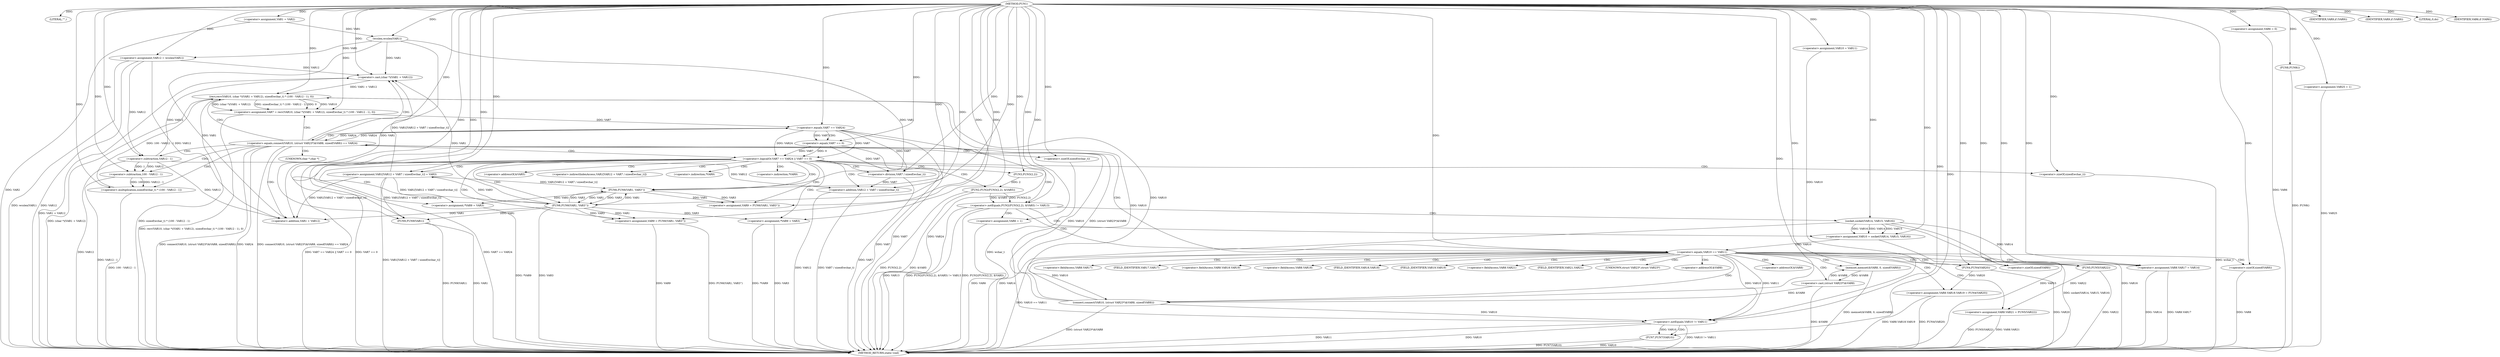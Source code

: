 digraph FUN1 {  
"1000100" [label = "(METHOD,FUN1)" ]
"1000270" [label = "(METHOD_RETURN,static void)" ]
"1000103" [label = "(LITERAL,\"\",)" ]
"1000104" [label = "(<operator>.assignment,VAR1 = VAR2)" ]
"1000110" [label = "(<operator>.assignment,VAR6 = 0)" ]
"1000117" [label = "(<operator>.assignment,VAR10 = VAR11)" ]
"1000121" [label = "(<operator>.assignment,VAR12 = wcslen(VAR1))" ]
"1000123" [label = "(wcslen,wcslen(VAR1))" ]
"1000128" [label = "(<operator>.notEquals,FUN2(FUN3(2,2), &VAR5) != VAR13)" ]
"1000129" [label = "(FUN2,FUN2(FUN3(2,2), &VAR5))" ]
"1000130" [label = "(FUN3,FUN3(2,2))" ]
"1000138" [label = "(<operator>.assignment,VAR6 = 1)" ]
"1000141" [label = "(<operator>.assignment,VAR10 = socket(VAR14, VAR15, VAR16))" ]
"1000143" [label = "(socket,socket(VAR14, VAR15, VAR16))" ]
"1000148" [label = "(<operator>.equals,VAR10 == VAR11)" ]
"1000153" [label = "(memset,memset(&VAR8, 0, sizeof(VAR8)))" ]
"1000157" [label = "(<operator>.sizeOf,sizeof(VAR8))" ]
"1000159" [label = "(<operator>.assignment,VAR8.VAR17 = VAR14)" ]
"1000164" [label = "(<operator>.assignment,VAR8.VAR18.VAR19 = FUN4(VAR20))" ]
"1000170" [label = "(FUN4,FUN4(VAR20))" ]
"1000172" [label = "(<operator>.assignment,VAR8.VAR21 = FUN5(VAR22))" ]
"1000176" [label = "(FUN5,FUN5(VAR22))" ]
"1000179" [label = "(<operator>.equals,connect(VAR10, (struct VAR23*)&VAR8, sizeof(VAR8)) == VAR24)" ]
"1000180" [label = "(connect,connect(VAR10, (struct VAR23*)&VAR8, sizeof(VAR8)))" ]
"1000182" [label = "(<operator>.cast,(struct VAR23*)&VAR8)" ]
"1000186" [label = "(<operator>.sizeOf,sizeof(VAR8))" ]
"1000191" [label = "(<operator>.assignment,VAR7 = recv(VAR10, (char *)(VAR1 + VAR12), sizeof(wchar_t) * (100 - VAR12 - 1), 0))" ]
"1000193" [label = "(recv,recv(VAR10, (char *)(VAR1 + VAR12), sizeof(wchar_t) * (100 - VAR12 - 1), 0))" ]
"1000195" [label = "(<operator>.cast,(char *)(VAR1 + VAR12))" ]
"1000197" [label = "(<operator>.addition,VAR1 + VAR12)" ]
"1000200" [label = "(<operator>.multiplication,sizeof(wchar_t) * (100 - VAR12 - 1))" ]
"1000201" [label = "(<operator>.sizeOf,sizeof(wchar_t))" ]
"1000203" [label = "(<operator>.subtraction,100 - VAR12 - 1)" ]
"1000205" [label = "(<operator>.subtraction,VAR12 - 1)" ]
"1000210" [label = "(<operator>.logicalOr,VAR7 == VAR24 || VAR7 == 0)" ]
"1000211" [label = "(<operator>.equals,VAR7 == VAR24)" ]
"1000214" [label = "(<operator>.equals,VAR7 == 0)" ]
"1000219" [label = "(<operator>.assignment,VAR1[VAR12 + VAR7 / sizeof(wchar_t)] = VAR3)" ]
"1000222" [label = "(<operator>.addition,VAR12 + VAR7 / sizeof(wchar_t))" ]
"1000224" [label = "(<operator>.division,VAR7 / sizeof(wchar_t))" ]
"1000226" [label = "(<operator>.sizeOf,sizeof(wchar_t))" ]
"1000229" [label = "(<operator>.assignment,VAR9 = FUN6(VAR1, VAR3''))" ]
"1000231" [label = "(FUN6,FUN6(VAR1, VAR3''))" ]
"1000235" [label = "(IDENTIFIER,VAR9,if (VAR9))" ]
"1000237" [label = "(<operator>.assignment,*VAR9 = VAR3)" ]
"1000241" [label = "(<operator>.assignment,VAR9 = FUN6(VAR1, VAR3''))" ]
"1000243" [label = "(FUN6,FUN6(VAR1, VAR3''))" ]
"1000247" [label = "(IDENTIFIER,VAR9,if (VAR9))" ]
"1000249" [label = "(<operator>.assignment,*VAR9 = VAR3)" ]
"1000253" [label = "(LITERAL,0,do)" ]
"1000255" [label = "(<operator>.notEquals,VAR10 != VAR11)" ]
"1000259" [label = "(FUN7,FUN7(VAR10))" ]
"1000262" [label = "(IDENTIFIER,VAR6,if (VAR6))" ]
"1000264" [label = "(FUN8,FUN8())" ]
"1000265" [label = "(<operator>.assignment,VAR25 = 1)" ]
"1000268" [label = "(FUN9,FUN9(VAR1))" ]
"1000133" [label = "(<operator>.addressOf,&VAR5)" ]
"1000154" [label = "(<operator>.addressOf,&VAR8)" ]
"1000160" [label = "(<operator>.fieldAccess,VAR8.VAR17)" ]
"1000162" [label = "(FIELD_IDENTIFIER,VAR17,VAR17)" ]
"1000165" [label = "(<operator>.fieldAccess,VAR8.VAR18.VAR19)" ]
"1000166" [label = "(<operator>.fieldAccess,VAR8.VAR18)" ]
"1000168" [label = "(FIELD_IDENTIFIER,VAR18,VAR18)" ]
"1000169" [label = "(FIELD_IDENTIFIER,VAR19,VAR19)" ]
"1000173" [label = "(<operator>.fieldAccess,VAR8.VAR21)" ]
"1000175" [label = "(FIELD_IDENTIFIER,VAR21,VAR21)" ]
"1000183" [label = "(UNKNOWN,struct VAR23*,struct VAR23*)" ]
"1000184" [label = "(<operator>.addressOf,&VAR8)" ]
"1000196" [label = "(UNKNOWN,char *,char *)" ]
"1000220" [label = "(<operator>.indirectIndexAccess,VAR1[VAR12 + VAR7 / sizeof(wchar_t)])" ]
"1000238" [label = "(<operator>.indirection,*VAR9)" ]
"1000250" [label = "(<operator>.indirection,*VAR9)" ]
  "1000210" -> "1000270"  [ label = "DDG: VAR7 == VAR24 || VAR7 == 0"] 
  "1000193" -> "1000270"  [ label = "DDG: sizeof(wchar_t) * (100 - VAR12 - 1)"] 
  "1000129" -> "1000270"  [ label = "DDG: &VAR5"] 
  "1000211" -> "1000270"  [ label = "DDG: VAR7"] 
  "1000195" -> "1000270"  [ label = "DDG: VAR1 + VAR12"] 
  "1000110" -> "1000270"  [ label = "DDG: VAR6"] 
  "1000180" -> "1000270"  [ label = "DDG: (struct VAR23*)&VAR8"] 
  "1000259" -> "1000270"  [ label = "DDG: FUN7(VAR10)"] 
  "1000179" -> "1000270"  [ label = "DDG: VAR24"] 
  "1000129" -> "1000270"  [ label = "DDG: FUN3(2,2)"] 
  "1000259" -> "1000270"  [ label = "DDG: VAR10"] 
  "1000186" -> "1000270"  [ label = "DDG: VAR8"] 
  "1000224" -> "1000270"  [ label = "DDG: VAR7"] 
  "1000226" -> "1000270"  [ label = "DDG: wchar_t"] 
  "1000222" -> "1000270"  [ label = "DDG: VAR12"] 
  "1000179" -> "1000270"  [ label = "DDG: connect(VAR10, (struct VAR23*)&VAR8, sizeof(VAR8)) == VAR24"] 
  "1000255" -> "1000270"  [ label = "DDG: VAR10 != VAR11"] 
  "1000237" -> "1000270"  [ label = "DDG: *VAR9"] 
  "1000159" -> "1000270"  [ label = "DDG: VAR8.VAR17"] 
  "1000210" -> "1000270"  [ label = "DDG: VAR7 == 0"] 
  "1000205" -> "1000270"  [ label = "DDG: VAR12"] 
  "1000121" -> "1000270"  [ label = "DDG: wcslen(VAR1)"] 
  "1000138" -> "1000270"  [ label = "DDG: VAR6"] 
  "1000268" -> "1000270"  [ label = "DDG: VAR1"] 
  "1000193" -> "1000270"  [ label = "DDG: (char *)(VAR1 + VAR12)"] 
  "1000182" -> "1000270"  [ label = "DDG: &VAR8"] 
  "1000268" -> "1000270"  [ label = "DDG: FUN9(VAR1)"] 
  "1000249" -> "1000270"  [ label = "DDG: VAR3"] 
  "1000128" -> "1000270"  [ label = "DDG: FUN2(FUN3(2,2), &VAR5)"] 
  "1000143" -> "1000270"  [ label = "DDG: VAR14"] 
  "1000179" -> "1000270"  [ label = "DDG: connect(VAR10, (struct VAR23*)&VAR8, sizeof(VAR8))"] 
  "1000264" -> "1000270"  [ label = "DDG: FUN8()"] 
  "1000200" -> "1000270"  [ label = "DDG: 100 - VAR12 - 1"] 
  "1000148" -> "1000270"  [ label = "DDG: VAR10 == VAR11"] 
  "1000172" -> "1000270"  [ label = "DDG: FUN5(VAR22)"] 
  "1000265" -> "1000270"  [ label = "DDG: VAR25"] 
  "1000153" -> "1000270"  [ label = "DDG: memset(&VAR8, 0, sizeof(VAR8))"] 
  "1000211" -> "1000270"  [ label = "DDG: VAR24"] 
  "1000128" -> "1000270"  [ label = "DDG: VAR13"] 
  "1000191" -> "1000270"  [ label = "DDG: recv(VAR10, (char *)(VAR1 + VAR12), sizeof(wchar_t) * (100 - VAR12 - 1), 0)"] 
  "1000210" -> "1000270"  [ label = "DDG: VAR7 == VAR24"] 
  "1000172" -> "1000270"  [ label = "DDG: VAR8.VAR21"] 
  "1000141" -> "1000270"  [ label = "DDG: socket(VAR14, VAR15, VAR16)"] 
  "1000121" -> "1000270"  [ label = "DDG: VAR12"] 
  "1000241" -> "1000270"  [ label = "DDG: VAR9"] 
  "1000143" -> "1000270"  [ label = "DDG: VAR15"] 
  "1000219" -> "1000270"  [ label = "DDG: VAR1[VAR12 + VAR7 / sizeof(wchar_t)]"] 
  "1000170" -> "1000270"  [ label = "DDG: VAR20"] 
  "1000214" -> "1000270"  [ label = "DDG: VAR7"] 
  "1000176" -> "1000270"  [ label = "DDG: VAR22"] 
  "1000164" -> "1000270"  [ label = "DDG: FUN4(VAR20)"] 
  "1000255" -> "1000270"  [ label = "DDG: VAR11"] 
  "1000128" -> "1000270"  [ label = "DDG: FUN2(FUN3(2,2), &VAR5) != VAR13"] 
  "1000249" -> "1000270"  [ label = "DDG: *VAR9"] 
  "1000203" -> "1000270"  [ label = "DDG: VAR12 - 1"] 
  "1000243" -> "1000270"  [ label = "DDG: VAR3"] 
  "1000255" -> "1000270"  [ label = "DDG: VAR10"] 
  "1000159" -> "1000270"  [ label = "DDG: VAR14"] 
  "1000143" -> "1000270"  [ label = "DDG: VAR16"] 
  "1000241" -> "1000270"  [ label = "DDG: FUN6(VAR1, VAR3'')"] 
  "1000104" -> "1000270"  [ label = "DDG: VAR2"] 
  "1000222" -> "1000270"  [ label = "DDG: VAR7 / sizeof(wchar_t)"] 
  "1000201" -> "1000270"  [ label = "DDG: wchar_t"] 
  "1000164" -> "1000270"  [ label = "DDG: VAR8.VAR18.VAR19"] 
  "1000100" -> "1000103"  [ label = "DDG: "] 
  "1000100" -> "1000104"  [ label = "DDG: "] 
  "1000100" -> "1000110"  [ label = "DDG: "] 
  "1000100" -> "1000117"  [ label = "DDG: "] 
  "1000123" -> "1000121"  [ label = "DDG: VAR1"] 
  "1000100" -> "1000121"  [ label = "DDG: "] 
  "1000104" -> "1000123"  [ label = "DDG: VAR1"] 
  "1000100" -> "1000123"  [ label = "DDG: "] 
  "1000129" -> "1000128"  [ label = "DDG: FUN3(2,2)"] 
  "1000129" -> "1000128"  [ label = "DDG: &VAR5"] 
  "1000130" -> "1000129"  [ label = "DDG: 2"] 
  "1000100" -> "1000130"  [ label = "DDG: "] 
  "1000100" -> "1000128"  [ label = "DDG: "] 
  "1000100" -> "1000138"  [ label = "DDG: "] 
  "1000143" -> "1000141"  [ label = "DDG: VAR14"] 
  "1000143" -> "1000141"  [ label = "DDG: VAR15"] 
  "1000143" -> "1000141"  [ label = "DDG: VAR16"] 
  "1000100" -> "1000141"  [ label = "DDG: "] 
  "1000100" -> "1000143"  [ label = "DDG: "] 
  "1000141" -> "1000148"  [ label = "DDG: VAR10"] 
  "1000100" -> "1000148"  [ label = "DDG: "] 
  "1000182" -> "1000153"  [ label = "DDG: &VAR8"] 
  "1000100" -> "1000153"  [ label = "DDG: "] 
  "1000100" -> "1000157"  [ label = "DDG: "] 
  "1000143" -> "1000159"  [ label = "DDG: VAR14"] 
  "1000100" -> "1000159"  [ label = "DDG: "] 
  "1000170" -> "1000164"  [ label = "DDG: VAR20"] 
  "1000100" -> "1000170"  [ label = "DDG: "] 
  "1000176" -> "1000172"  [ label = "DDG: VAR22"] 
  "1000100" -> "1000176"  [ label = "DDG: "] 
  "1000180" -> "1000179"  [ label = "DDG: VAR10"] 
  "1000180" -> "1000179"  [ label = "DDG: (struct VAR23*)&VAR8"] 
  "1000148" -> "1000180"  [ label = "DDG: VAR10"] 
  "1000100" -> "1000180"  [ label = "DDG: "] 
  "1000182" -> "1000180"  [ label = "DDG: &VAR8"] 
  "1000153" -> "1000182"  [ label = "DDG: &VAR8"] 
  "1000100" -> "1000186"  [ label = "DDG: "] 
  "1000211" -> "1000179"  [ label = "DDG: VAR24"] 
  "1000100" -> "1000179"  [ label = "DDG: "] 
  "1000193" -> "1000191"  [ label = "DDG: VAR10"] 
  "1000193" -> "1000191"  [ label = "DDG: (char *)(VAR1 + VAR12)"] 
  "1000193" -> "1000191"  [ label = "DDG: sizeof(wchar_t) * (100 - VAR12 - 1)"] 
  "1000193" -> "1000191"  [ label = "DDG: 0"] 
  "1000100" -> "1000191"  [ label = "DDG: "] 
  "1000180" -> "1000193"  [ label = "DDG: VAR10"] 
  "1000100" -> "1000193"  [ label = "DDG: "] 
  "1000195" -> "1000193"  [ label = "DDG: VAR1 + VAR12"] 
  "1000219" -> "1000195"  [ label = "DDG: VAR1[VAR12 + VAR7 / sizeof(wchar_t)]"] 
  "1000243" -> "1000195"  [ label = "DDG: VAR1"] 
  "1000123" -> "1000195"  [ label = "DDG: VAR1"] 
  "1000100" -> "1000195"  [ label = "DDG: "] 
  "1000121" -> "1000195"  [ label = "DDG: VAR12"] 
  "1000205" -> "1000195"  [ label = "DDG: VAR12"] 
  "1000219" -> "1000197"  [ label = "DDG: VAR1[VAR12 + VAR7 / sizeof(wchar_t)]"] 
  "1000243" -> "1000197"  [ label = "DDG: VAR1"] 
  "1000123" -> "1000197"  [ label = "DDG: VAR1"] 
  "1000100" -> "1000197"  [ label = "DDG: "] 
  "1000121" -> "1000197"  [ label = "DDG: VAR12"] 
  "1000205" -> "1000197"  [ label = "DDG: VAR12"] 
  "1000200" -> "1000193"  [ label = "DDG: 100 - VAR12 - 1"] 
  "1000100" -> "1000200"  [ label = "DDG: "] 
  "1000100" -> "1000201"  [ label = "DDG: "] 
  "1000203" -> "1000200"  [ label = "DDG: 100"] 
  "1000203" -> "1000200"  [ label = "DDG: VAR12 - 1"] 
  "1000100" -> "1000203"  [ label = "DDG: "] 
  "1000205" -> "1000203"  [ label = "DDG: VAR12"] 
  "1000205" -> "1000203"  [ label = "DDG: 1"] 
  "1000100" -> "1000205"  [ label = "DDG: "] 
  "1000121" -> "1000205"  [ label = "DDG: VAR12"] 
  "1000211" -> "1000210"  [ label = "DDG: VAR7"] 
  "1000211" -> "1000210"  [ label = "DDG: VAR24"] 
  "1000191" -> "1000211"  [ label = "DDG: VAR7"] 
  "1000100" -> "1000211"  [ label = "DDG: "] 
  "1000179" -> "1000211"  [ label = "DDG: VAR24"] 
  "1000214" -> "1000210"  [ label = "DDG: VAR7"] 
  "1000214" -> "1000210"  [ label = "DDG: 0"] 
  "1000211" -> "1000214"  [ label = "DDG: VAR7"] 
  "1000100" -> "1000214"  [ label = "DDG: "] 
  "1000243" -> "1000219"  [ label = "DDG: VAR3"] 
  "1000100" -> "1000219"  [ label = "DDG: "] 
  "1000205" -> "1000222"  [ label = "DDG: VAR12"] 
  "1000100" -> "1000222"  [ label = "DDG: "] 
  "1000224" -> "1000222"  [ label = "DDG: VAR7"] 
  "1000211" -> "1000224"  [ label = "DDG: VAR7"] 
  "1000214" -> "1000224"  [ label = "DDG: VAR7"] 
  "1000100" -> "1000224"  [ label = "DDG: "] 
  "1000100" -> "1000226"  [ label = "DDG: "] 
  "1000231" -> "1000229"  [ label = "DDG: VAR1"] 
  "1000231" -> "1000229"  [ label = "DDG: VAR3"] 
  "1000100" -> "1000229"  [ label = "DDG: "] 
  "1000219" -> "1000231"  [ label = "DDG: VAR1[VAR12 + VAR7 / sizeof(wchar_t)]"] 
  "1000100" -> "1000231"  [ label = "DDG: "] 
  "1000243" -> "1000231"  [ label = "DDG: VAR1"] 
  "1000123" -> "1000231"  [ label = "DDG: VAR1"] 
  "1000243" -> "1000231"  [ label = "DDG: VAR3"] 
  "1000100" -> "1000235"  [ label = "DDG: "] 
  "1000231" -> "1000237"  [ label = "DDG: VAR3"] 
  "1000100" -> "1000237"  [ label = "DDG: "] 
  "1000243" -> "1000241"  [ label = "DDG: VAR1"] 
  "1000243" -> "1000241"  [ label = "DDG: VAR3"] 
  "1000100" -> "1000241"  [ label = "DDG: "] 
  "1000231" -> "1000243"  [ label = "DDG: VAR1"] 
  "1000219" -> "1000243"  [ label = "DDG: VAR1[VAR12 + VAR7 / sizeof(wchar_t)]"] 
  "1000100" -> "1000243"  [ label = "DDG: "] 
  "1000231" -> "1000243"  [ label = "DDG: VAR3"] 
  "1000100" -> "1000247"  [ label = "DDG: "] 
  "1000243" -> "1000249"  [ label = "DDG: VAR3"] 
  "1000100" -> "1000249"  [ label = "DDG: "] 
  "1000100" -> "1000253"  [ label = "DDG: "] 
  "1000193" -> "1000255"  [ label = "DDG: VAR10"] 
  "1000180" -> "1000255"  [ label = "DDG: VAR10"] 
  "1000148" -> "1000255"  [ label = "DDG: VAR10"] 
  "1000117" -> "1000255"  [ label = "DDG: VAR10"] 
  "1000100" -> "1000255"  [ label = "DDG: "] 
  "1000148" -> "1000255"  [ label = "DDG: VAR11"] 
  "1000255" -> "1000259"  [ label = "DDG: VAR10"] 
  "1000100" -> "1000259"  [ label = "DDG: "] 
  "1000100" -> "1000262"  [ label = "DDG: "] 
  "1000100" -> "1000264"  [ label = "DDG: "] 
  "1000100" -> "1000265"  [ label = "DDG: "] 
  "1000219" -> "1000268"  [ label = "DDG: VAR1[VAR12 + VAR7 / sizeof(wchar_t)]"] 
  "1000243" -> "1000268"  [ label = "DDG: VAR1"] 
  "1000123" -> "1000268"  [ label = "DDG: VAR1"] 
  "1000100" -> "1000268"  [ label = "DDG: "] 
  "1000128" -> "1000141"  [ label = "CDG: "] 
  "1000128" -> "1000148"  [ label = "CDG: "] 
  "1000128" -> "1000138"  [ label = "CDG: "] 
  "1000128" -> "1000143"  [ label = "CDG: "] 
  "1000148" -> "1000164"  [ label = "CDG: "] 
  "1000148" -> "1000182"  [ label = "CDG: "] 
  "1000148" -> "1000166"  [ label = "CDG: "] 
  "1000148" -> "1000180"  [ label = "CDG: "] 
  "1000148" -> "1000183"  [ label = "CDG: "] 
  "1000148" -> "1000165"  [ label = "CDG: "] 
  "1000148" -> "1000157"  [ label = "CDG: "] 
  "1000148" -> "1000175"  [ label = "CDG: "] 
  "1000148" -> "1000154"  [ label = "CDG: "] 
  "1000148" -> "1000160"  [ label = "CDG: "] 
  "1000148" -> "1000179"  [ label = "CDG: "] 
  "1000148" -> "1000176"  [ label = "CDG: "] 
  "1000148" -> "1000153"  [ label = "CDG: "] 
  "1000148" -> "1000186"  [ label = "CDG: "] 
  "1000148" -> "1000172"  [ label = "CDG: "] 
  "1000148" -> "1000169"  [ label = "CDG: "] 
  "1000148" -> "1000168"  [ label = "CDG: "] 
  "1000148" -> "1000159"  [ label = "CDG: "] 
  "1000148" -> "1000173"  [ label = "CDG: "] 
  "1000148" -> "1000170"  [ label = "CDG: "] 
  "1000148" -> "1000184"  [ label = "CDG: "] 
  "1000148" -> "1000162"  [ label = "CDG: "] 
  "1000179" -> "1000200"  [ label = "CDG: "] 
  "1000179" -> "1000211"  [ label = "CDG: "] 
  "1000179" -> "1000191"  [ label = "CDG: "] 
  "1000179" -> "1000197"  [ label = "CDG: "] 
  "1000179" -> "1000210"  [ label = "CDG: "] 
  "1000179" -> "1000201"  [ label = "CDG: "] 
  "1000179" -> "1000195"  [ label = "CDG: "] 
  "1000179" -> "1000196"  [ label = "CDG: "] 
  "1000179" -> "1000203"  [ label = "CDG: "] 
  "1000179" -> "1000205"  [ label = "CDG: "] 
  "1000179" -> "1000193"  [ label = "CDG: "] 
  "1000210" -> "1000243"  [ label = "CDG: "] 
  "1000210" -> "1000219"  [ label = "CDG: "] 
  "1000210" -> "1000222"  [ label = "CDG: "] 
  "1000210" -> "1000220"  [ label = "CDG: "] 
  "1000210" -> "1000224"  [ label = "CDG: "] 
  "1000210" -> "1000226"  [ label = "CDG: "] 
  "1000210" -> "1000229"  [ label = "CDG: "] 
  "1000210" -> "1000231"  [ label = "CDG: "] 
  "1000210" -> "1000241"  [ label = "CDG: "] 
  "1000210" -> "1000238"  [ label = "CDG: "] 
  "1000210" -> "1000237"  [ label = "CDG: "] 
  "1000210" -> "1000250"  [ label = "CDG: "] 
  "1000210" -> "1000249"  [ label = "CDG: "] 
  "1000210" -> "1000128"  [ label = "CDG: "] 
  "1000210" -> "1000133"  [ label = "CDG: "] 
  "1000210" -> "1000130"  [ label = "CDG: "] 
  "1000210" -> "1000129"  [ label = "CDG: "] 
  "1000211" -> "1000214"  [ label = "CDG: "] 
  "1000255" -> "1000259"  [ label = "CDG: "] 
}
